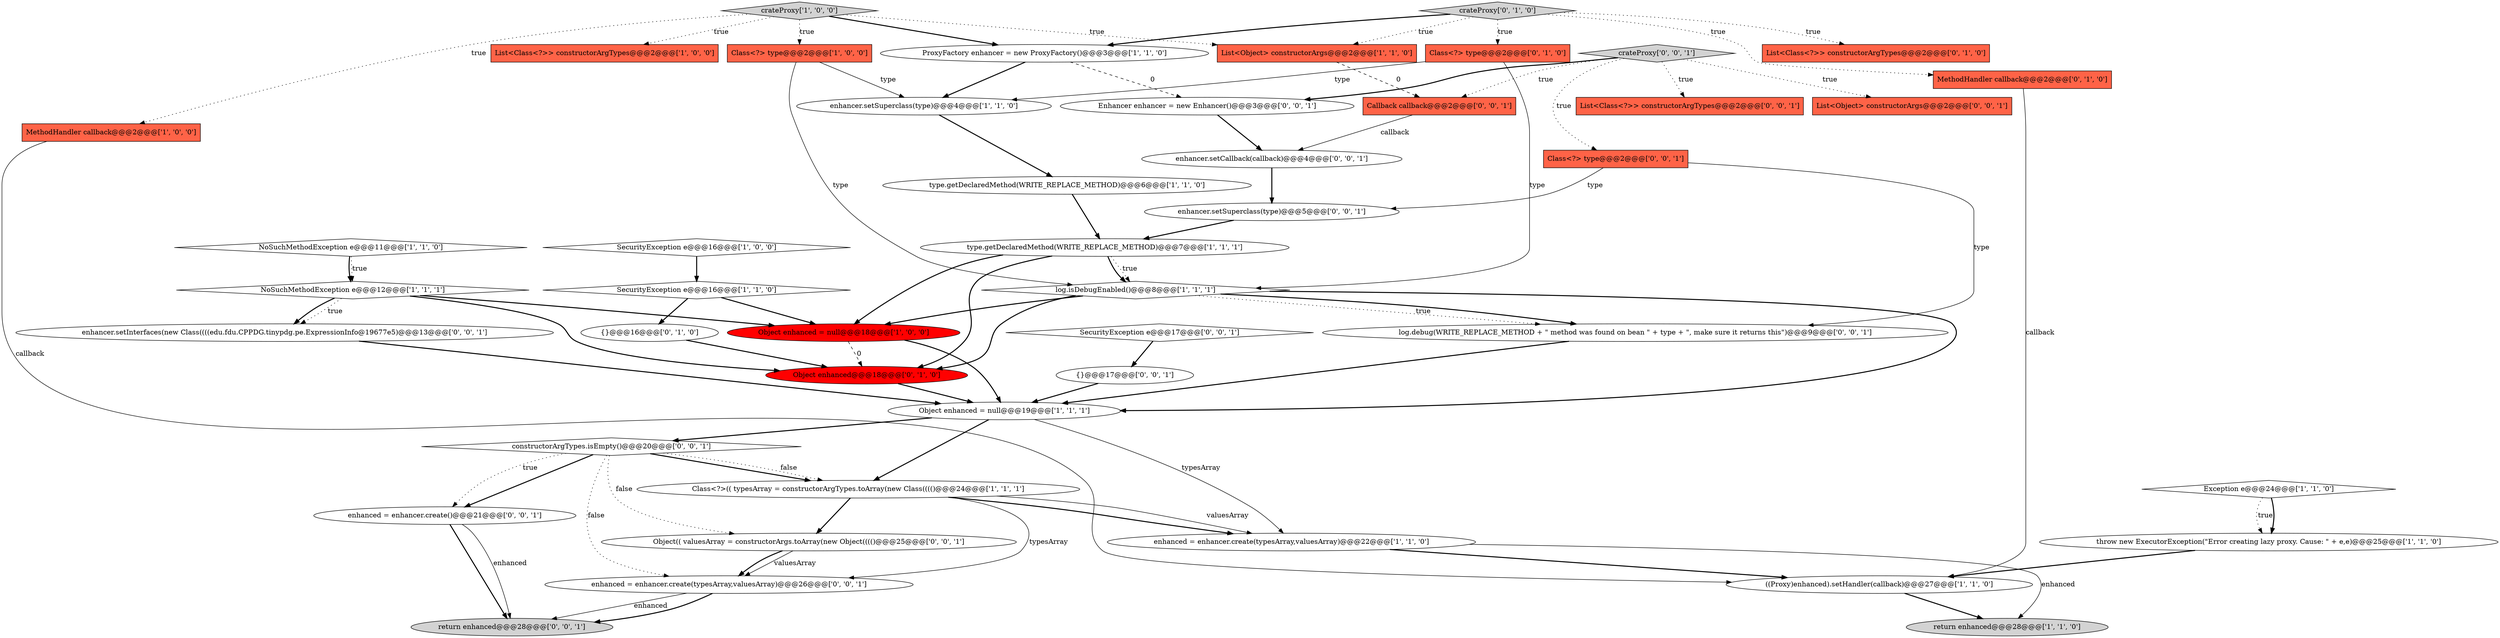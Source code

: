 digraph {
18 [style = filled, label = "((Proxy)enhanced).setHandler(callback)@@@27@@@['1', '1', '0']", fillcolor = white, shape = ellipse image = "AAA0AAABBB1BBB"];
39 [style = filled, label = "crateProxy['0', '0', '1']", fillcolor = lightgray, shape = diamond image = "AAA0AAABBB3BBB"];
9 [style = filled, label = "Exception e@@@24@@@['1', '1', '0']", fillcolor = white, shape = diamond image = "AAA0AAABBB1BBB"];
2 [style = filled, label = "log.isDebugEnabled()@@@8@@@['1', '1', '1']", fillcolor = white, shape = diamond image = "AAA0AAABBB1BBB"];
19 [style = filled, label = "List<Object> constructorArgs@@@2@@@['1', '1', '0']", fillcolor = tomato, shape = box image = "AAA0AAABBB1BBB"];
38 [style = filled, label = "{}@@@17@@@['0', '0', '1']", fillcolor = white, shape = ellipse image = "AAA0AAABBB3BBB"];
33 [style = filled, label = "SecurityException e@@@17@@@['0', '0', '1']", fillcolor = white, shape = diamond image = "AAA0AAABBB3BBB"];
10 [style = filled, label = "crateProxy['1', '0', '0']", fillcolor = lightgray, shape = diamond image = "AAA0AAABBB1BBB"];
41 [style = filled, label = "Object(( valuesArray = constructorArgs.toArray(new Object(((()@@@25@@@['0', '0', '1']", fillcolor = white, shape = ellipse image = "AAA0AAABBB3BBB"];
42 [style = filled, label = "constructorArgTypes.isEmpty()@@@20@@@['0', '0', '1']", fillcolor = white, shape = diamond image = "AAA0AAABBB3BBB"];
12 [style = filled, label = "Class<?>(( typesArray = constructorArgTypes.toArray(new Class(((()@@@24@@@['1', '1', '1']", fillcolor = white, shape = ellipse image = "AAA0AAABBB1BBB"];
21 [style = filled, label = "throw new ExecutorException(\"Error creating lazy proxy. Cause: \" + e,e)@@@25@@@['1', '1', '0']", fillcolor = white, shape = ellipse image = "AAA0AAABBB1BBB"];
29 [style = filled, label = "enhancer.setSuperclass(type)@@@5@@@['0', '0', '1']", fillcolor = white, shape = ellipse image = "AAA0AAABBB3BBB"];
7 [style = filled, label = "Object enhanced = null@@@19@@@['1', '1', '1']", fillcolor = white, shape = ellipse image = "AAA0AAABBB1BBB"];
17 [style = filled, label = "List<Class<?>> constructorArgTypes@@@2@@@['1', '0', '0']", fillcolor = tomato, shape = box image = "AAA0AAABBB1BBB"];
15 [style = filled, label = "Class<?> type@@@2@@@['1', '0', '0']", fillcolor = tomato, shape = box image = "AAA0AAABBB1BBB"];
27 [style = filled, label = "crateProxy['0', '1', '0']", fillcolor = lightgray, shape = diamond image = "AAA0AAABBB2BBB"];
3 [style = filled, label = "NoSuchMethodException e@@@11@@@['1', '1', '0']", fillcolor = white, shape = diamond image = "AAA0AAABBB1BBB"];
20 [style = filled, label = "SecurityException e@@@16@@@['1', '1', '0']", fillcolor = white, shape = diamond image = "AAA0AAABBB1BBB"];
43 [style = filled, label = "enhancer.setCallback(callback)@@@4@@@['0', '0', '1']", fillcolor = white, shape = ellipse image = "AAA0AAABBB3BBB"];
37 [style = filled, label = "List<Class<?>> constructorArgTypes@@@2@@@['0', '0', '1']", fillcolor = tomato, shape = box image = "AAA0AAABBB3BBB"];
8 [style = filled, label = "type.getDeclaredMethod(WRITE_REPLACE_METHOD)@@@6@@@['1', '1', '0']", fillcolor = white, shape = ellipse image = "AAA0AAABBB1BBB"];
34 [style = filled, label = "log.debug(WRITE_REPLACE_METHOD + \" method was found on bean \" + type + \", make sure it returns this\")@@@9@@@['0', '0', '1']", fillcolor = white, shape = ellipse image = "AAA0AAABBB3BBB"];
6 [style = filled, label = "Object enhanced = null@@@18@@@['1', '0', '0']", fillcolor = red, shape = ellipse image = "AAA1AAABBB1BBB"];
22 [style = filled, label = "MethodHandler callback@@@2@@@['0', '1', '0']", fillcolor = tomato, shape = box image = "AAA0AAABBB2BBB"];
0 [style = filled, label = "enhancer.setSuperclass(type)@@@4@@@['1', '1', '0']", fillcolor = white, shape = ellipse image = "AAA0AAABBB1BBB"];
1 [style = filled, label = "SecurityException e@@@16@@@['1', '0', '0']", fillcolor = white, shape = diamond image = "AAA0AAABBB1BBB"];
24 [style = filled, label = "Object enhanced@@@18@@@['0', '1', '0']", fillcolor = red, shape = ellipse image = "AAA1AAABBB2BBB"];
25 [style = filled, label = "List<Class<?>> constructorArgTypes@@@2@@@['0', '1', '0']", fillcolor = tomato, shape = box image = "AAA0AAABBB2BBB"];
28 [style = filled, label = "Enhancer enhancer = new Enhancer()@@@3@@@['0', '0', '1']", fillcolor = white, shape = ellipse image = "AAA0AAABBB3BBB"];
36 [style = filled, label = "Class<?> type@@@2@@@['0', '0', '1']", fillcolor = tomato, shape = box image = "AAA0AAABBB3BBB"];
13 [style = filled, label = "type.getDeclaredMethod(WRITE_REPLACE_METHOD)@@@7@@@['1', '1', '1']", fillcolor = white, shape = ellipse image = "AAA0AAABBB1BBB"];
5 [style = filled, label = "return enhanced@@@28@@@['1', '1', '0']", fillcolor = lightgray, shape = ellipse image = "AAA0AAABBB1BBB"];
44 [style = filled, label = "enhanced = enhancer.create(typesArray,valuesArray)@@@26@@@['0', '0', '1']", fillcolor = white, shape = ellipse image = "AAA0AAABBB3BBB"];
26 [style = filled, label = "{}@@@16@@@['0', '1', '0']", fillcolor = white, shape = ellipse image = "AAA0AAABBB2BBB"];
4 [style = filled, label = "ProxyFactory enhancer = new ProxyFactory()@@@3@@@['1', '1', '0']", fillcolor = white, shape = ellipse image = "AAA0AAABBB1BBB"];
11 [style = filled, label = "MethodHandler callback@@@2@@@['1', '0', '0']", fillcolor = tomato, shape = box image = "AAA0AAABBB1BBB"];
14 [style = filled, label = "NoSuchMethodException e@@@12@@@['1', '1', '1']", fillcolor = white, shape = diamond image = "AAA0AAABBB1BBB"];
23 [style = filled, label = "Class<?> type@@@2@@@['0', '1', '0']", fillcolor = tomato, shape = box image = "AAA0AAABBB2BBB"];
16 [style = filled, label = "enhanced = enhancer.create(typesArray,valuesArray)@@@22@@@['1', '1', '0']", fillcolor = white, shape = ellipse image = "AAA0AAABBB1BBB"];
31 [style = filled, label = "return enhanced@@@28@@@['0', '0', '1']", fillcolor = lightgray, shape = ellipse image = "AAA0AAABBB3BBB"];
32 [style = filled, label = "List<Object> constructorArgs@@@2@@@['0', '0', '1']", fillcolor = tomato, shape = box image = "AAA0AAABBB3BBB"];
35 [style = filled, label = "enhancer.setInterfaces(new Class((((edu.fdu.CPPDG.tinypdg.pe.ExpressionInfo@19677e5)@@@13@@@['0', '0', '1']", fillcolor = white, shape = ellipse image = "AAA0AAABBB3BBB"];
30 [style = filled, label = "enhanced = enhancer.create()@@@21@@@['0', '0', '1']", fillcolor = white, shape = ellipse image = "AAA0AAABBB3BBB"];
40 [style = filled, label = "Callback callback@@@2@@@['0', '0', '1']", fillcolor = tomato, shape = box image = "AAA0AAABBB3BBB"];
36->29 [style = solid, label="type"];
14->24 [style = bold, label=""];
39->36 [style = dotted, label="true"];
44->31 [style = solid, label="enhanced"];
15->2 [style = solid, label="type"];
16->18 [style = bold, label=""];
13->24 [style = bold, label=""];
27->22 [style = dotted, label="true"];
27->25 [style = dotted, label="true"];
14->35 [style = bold, label=""];
2->34 [style = dotted, label="true"];
7->12 [style = bold, label=""];
2->6 [style = bold, label=""];
22->18 [style = solid, label="callback"];
20->26 [style = bold, label=""];
42->41 [style = dotted, label="false"];
3->14 [style = bold, label=""];
2->34 [style = bold, label=""];
42->44 [style = dotted, label="false"];
1->20 [style = bold, label=""];
34->7 [style = bold, label=""];
27->23 [style = dotted, label="true"];
12->16 [style = bold, label=""];
20->6 [style = bold, label=""];
42->12 [style = bold, label=""];
30->31 [style = solid, label="enhanced"];
9->21 [style = dotted, label="true"];
11->18 [style = solid, label="callback"];
26->24 [style = bold, label=""];
27->19 [style = dotted, label="true"];
23->2 [style = solid, label="type"];
21->18 [style = bold, label=""];
39->28 [style = bold, label=""];
3->14 [style = dotted, label="true"];
4->0 [style = bold, label=""];
4->28 [style = dashed, label="0"];
10->17 [style = dotted, label="true"];
12->41 [style = bold, label=""];
23->0 [style = solid, label="type"];
13->2 [style = dotted, label="true"];
10->15 [style = dotted, label="true"];
27->4 [style = bold, label=""];
39->37 [style = dotted, label="true"];
7->16 [style = solid, label="typesArray"];
15->0 [style = solid, label="type"];
28->43 [style = bold, label=""];
39->32 [style = dotted, label="true"];
10->11 [style = dotted, label="true"];
42->30 [style = bold, label=""];
12->44 [style = solid, label="typesArray"];
38->7 [style = bold, label=""];
30->31 [style = bold, label=""];
18->5 [style = bold, label=""];
10->19 [style = dotted, label="true"];
6->24 [style = dashed, label="0"];
41->44 [style = solid, label="valuesArray"];
0->8 [style = bold, label=""];
16->5 [style = solid, label="enhanced"];
36->34 [style = solid, label="type"];
9->21 [style = bold, label=""];
10->4 [style = bold, label=""];
7->42 [style = bold, label=""];
39->40 [style = dotted, label="true"];
40->43 [style = solid, label="callback"];
43->29 [style = bold, label=""];
12->16 [style = solid, label="valuesArray"];
33->38 [style = bold, label=""];
42->30 [style = dotted, label="true"];
14->35 [style = dotted, label="true"];
2->7 [style = bold, label=""];
13->6 [style = bold, label=""];
2->24 [style = bold, label=""];
6->7 [style = bold, label=""];
42->12 [style = dotted, label="false"];
24->7 [style = bold, label=""];
41->44 [style = bold, label=""];
35->7 [style = bold, label=""];
14->6 [style = bold, label=""];
44->31 [style = bold, label=""];
19->40 [style = dashed, label="0"];
8->13 [style = bold, label=""];
13->2 [style = bold, label=""];
29->13 [style = bold, label=""];
}
